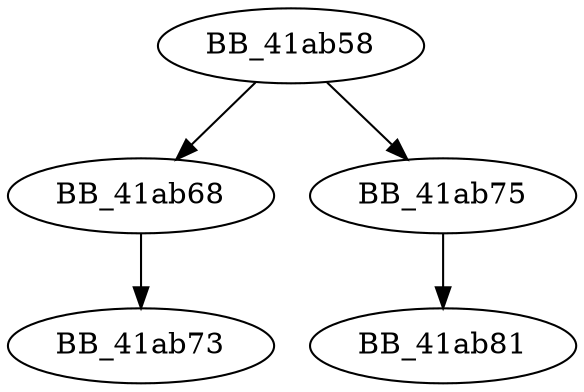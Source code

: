 DiGraph ___crtInitializeCriticalSectionEx{
BB_41ab58->BB_41ab68
BB_41ab58->BB_41ab75
BB_41ab68->BB_41ab73
BB_41ab75->BB_41ab81
}
